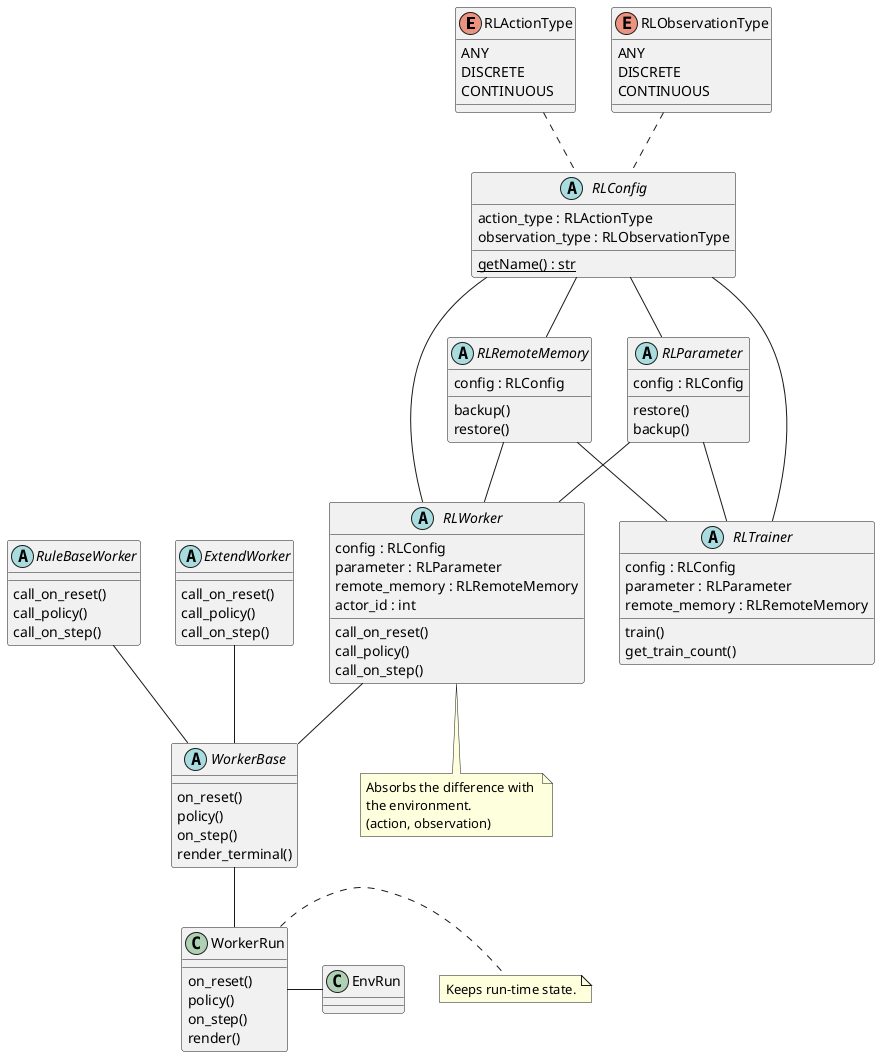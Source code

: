 @startuml class_rl

enum RLActionType {
    ANY
    DISCRETE
    CONTINUOUS
}

enum RLObservationType {
    ANY
    DISCRETE
    CONTINUOUS
}


class EnvRun {}


class WorkerRun {
    on_reset()
    policy()
    on_step()
    render()
}

WorkerRun - EnvRun

note "Keeps run-time state." as WorkerRunMemo
WorkerRun . WorkerRunMemo


abstract WorkerBase {
    on_reset()
    policy()
    on_step()
    render_terminal()
}
WorkerBase -- WorkerRun



abstract RuleBaseWorker {
    call_on_reset()
    call_policy()
    call_on_step()
}

RuleBaseWorker -- WorkerBase


abstract ExtendWorker {
    call_on_reset()
    call_policy()
    call_on_step()
}

ExtendWorker -- WorkerBase



abstract RLWorker {
    config : RLConfig
    parameter : RLParameter
    remote_memory : RLRemoteMemory
    actor_id : int
    call_on_reset()
    call_policy()
    call_on_step()
}


RLWorker -- WorkerBase

note "Absorbs the difference with \nthe environment.\n(action, observation)" as RLWorkerMemo
RLWorker .. RLWorkerMemo


abstract RLTrainer {
    config : RLConfig
    parameter : RLParameter
    remote_memory : RLRemoteMemory
    train()
    get_train_count()
}

abstract RLRemoteMemory {
    config : RLConfig
    backup()
    restore()
}

abstract RLParameter {
    config : RLConfig
    restore()
    backup()
}


abstract RLConfig {
    {static} getName() : str
    action_type : RLActionType
    observation_type : RLObservationType
}
RLActionType .. RLConfig
RLObservationType .. RLConfig

RLConfig --- RLWorker
RLConfig --- RLTrainer
RLConfig -- RLParameter
RLConfig -- RLRemoteMemory

RLParameter -- RLWorker
RLParameter -- RLTrainer
RLRemoteMemory -- RLWorker
RLRemoteMemory -- RLTrainer


@enduml